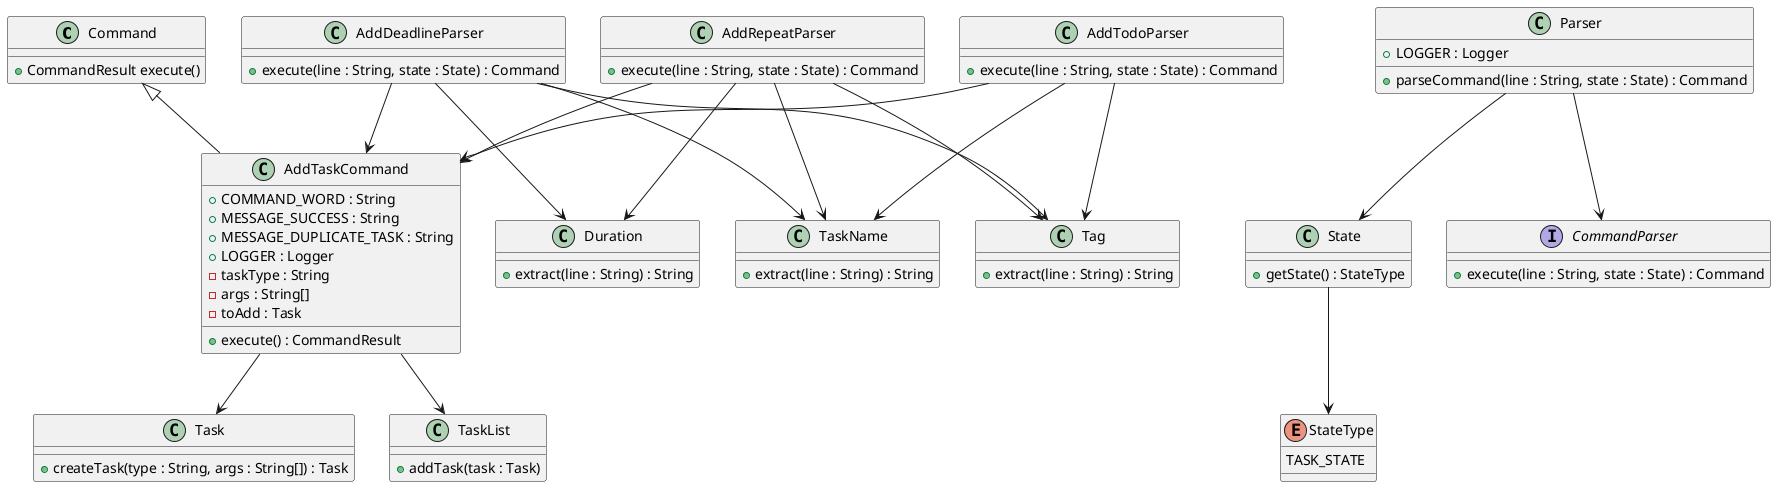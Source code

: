 @startuml
'https://plantuml.com/sequence-diagram

class Command {
    +CommandResult execute()
}

class AddTaskCommand {
    +COMMAND_WORD : String
    +MESSAGE_SUCCESS : String
    +MESSAGE_DUPLICATE_TASK : String
    +LOGGER : Logger
    -taskType : String
    -args : String[]
    -toAdd : Task
    +execute() : CommandResult
}

Command <|-- AddTaskCommand

class Task {
    +createTask(type : String, args : String[]) : Task
}

class TaskList {
    +addTask(task : Task)
}

class State {
    +getState() : StateType
}

enum StateType {
    TASK_STATE
}

interface CommandParser {
    +execute(line : String, state : State) : Command
}

class Parser {
    +LOGGER : Logger
    +parseCommand(line : String, state : State) : Command
}

class AddDeadlineParser {
    +execute(line : String, state : State) : Command
}

class AddRepeatParser {
    +execute(line : String, state : State) : Command
}

class AddTodoParser {
    +execute(line : String, state : State) : Command
}

class Duration {
    +extract(line : String) : String
}

class TaskName {
    +extract(line : String) : String
}

class Tag {
    +extract(line : String) : String
}

AddTaskCommand --> Task
AddTaskCommand --> TaskList
AddDeadlineParser --> AddTaskCommand
AddRepeatParser --> AddTaskCommand
AddTodoParser --> AddTaskCommand
Parser --> CommandParser
Parser --> State
State --> StateType
AddDeadlineParser --> Duration
AddDeadlineParser --> TaskName
AddDeadlineParser --> Tag
AddRepeatParser --> Duration
AddRepeatParser --> TaskName
AddRepeatParser --> Tag
AddTodoParser --> TaskName
AddTodoParser --> Tag
@enduml
